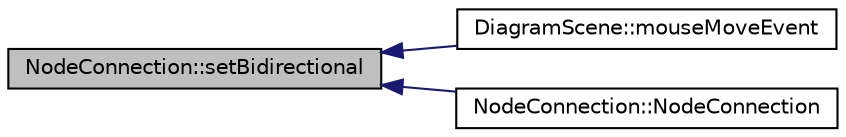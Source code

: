 digraph G
{
  edge [fontname="Helvetica",fontsize="10",labelfontname="Helvetica",labelfontsize="10"];
  node [fontname="Helvetica",fontsize="10",shape=record];
  rankdir="LR";
  Node1 [label="NodeConnection::setBidirectional",height=0.2,width=0.4,color="black", fillcolor="grey75", style="filled" fontcolor="black"];
  Node1 -> Node2 [dir="back",color="midnightblue",fontsize="10",style="solid",fontname="Helvetica"];
  Node2 [label="DiagramScene::mouseMoveEvent",height=0.2,width=0.4,color="black", fillcolor="white", style="filled",URL="$class_diagram_scene.html#a4c0f6af69a806c55da083a110a4eb820",tooltip="[9]"];
  Node1 -> Node3 [dir="back",color="midnightblue",fontsize="10",style="solid",fontname="Helvetica"];
  Node3 [label="NodeConnection::NodeConnection",height=0.2,width=0.4,color="black", fillcolor="white", style="filled",URL="$class_node_connection.html#a07d61a985b5b72492732f7eac6e7404a",tooltip="[0]"];
}
